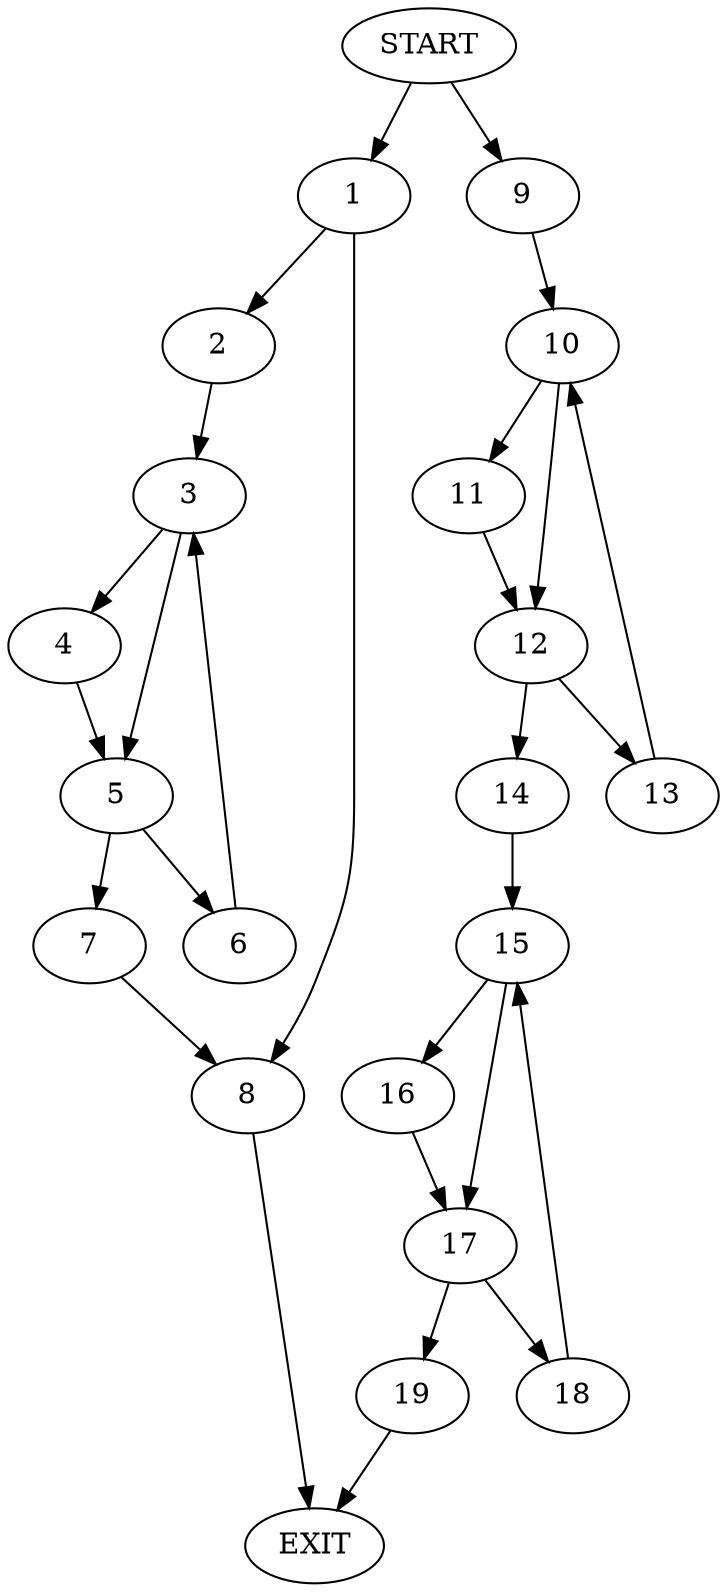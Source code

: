 digraph { 
0 [label="START"];
1;
2;
3;
4;
5;
6;
7;
8;
9;
10;
11;
12;
13;
14;
15;
16;
17;
18;
19;
20[label="EXIT"];
0 -> 1;
0 -> 9;
1 -> 2;
1 -> 8;
2 -> 3;
3 -> 4;
3 -> 5;
4 -> 5;
5 -> 6;
5 -> 7;
6 -> 3;
7 -> 8;
8 -> 20;
9 -> 10;
10 -> 11;
10 -> 12;
11 -> 12;
12 -> 13;
12 -> 14;
13 -> 10;
14 -> 15;
15 -> 16;
15 -> 17;
16 -> 17;
17 -> 18;
17 -> 19;
18 -> 15;
19 -> 20;
}